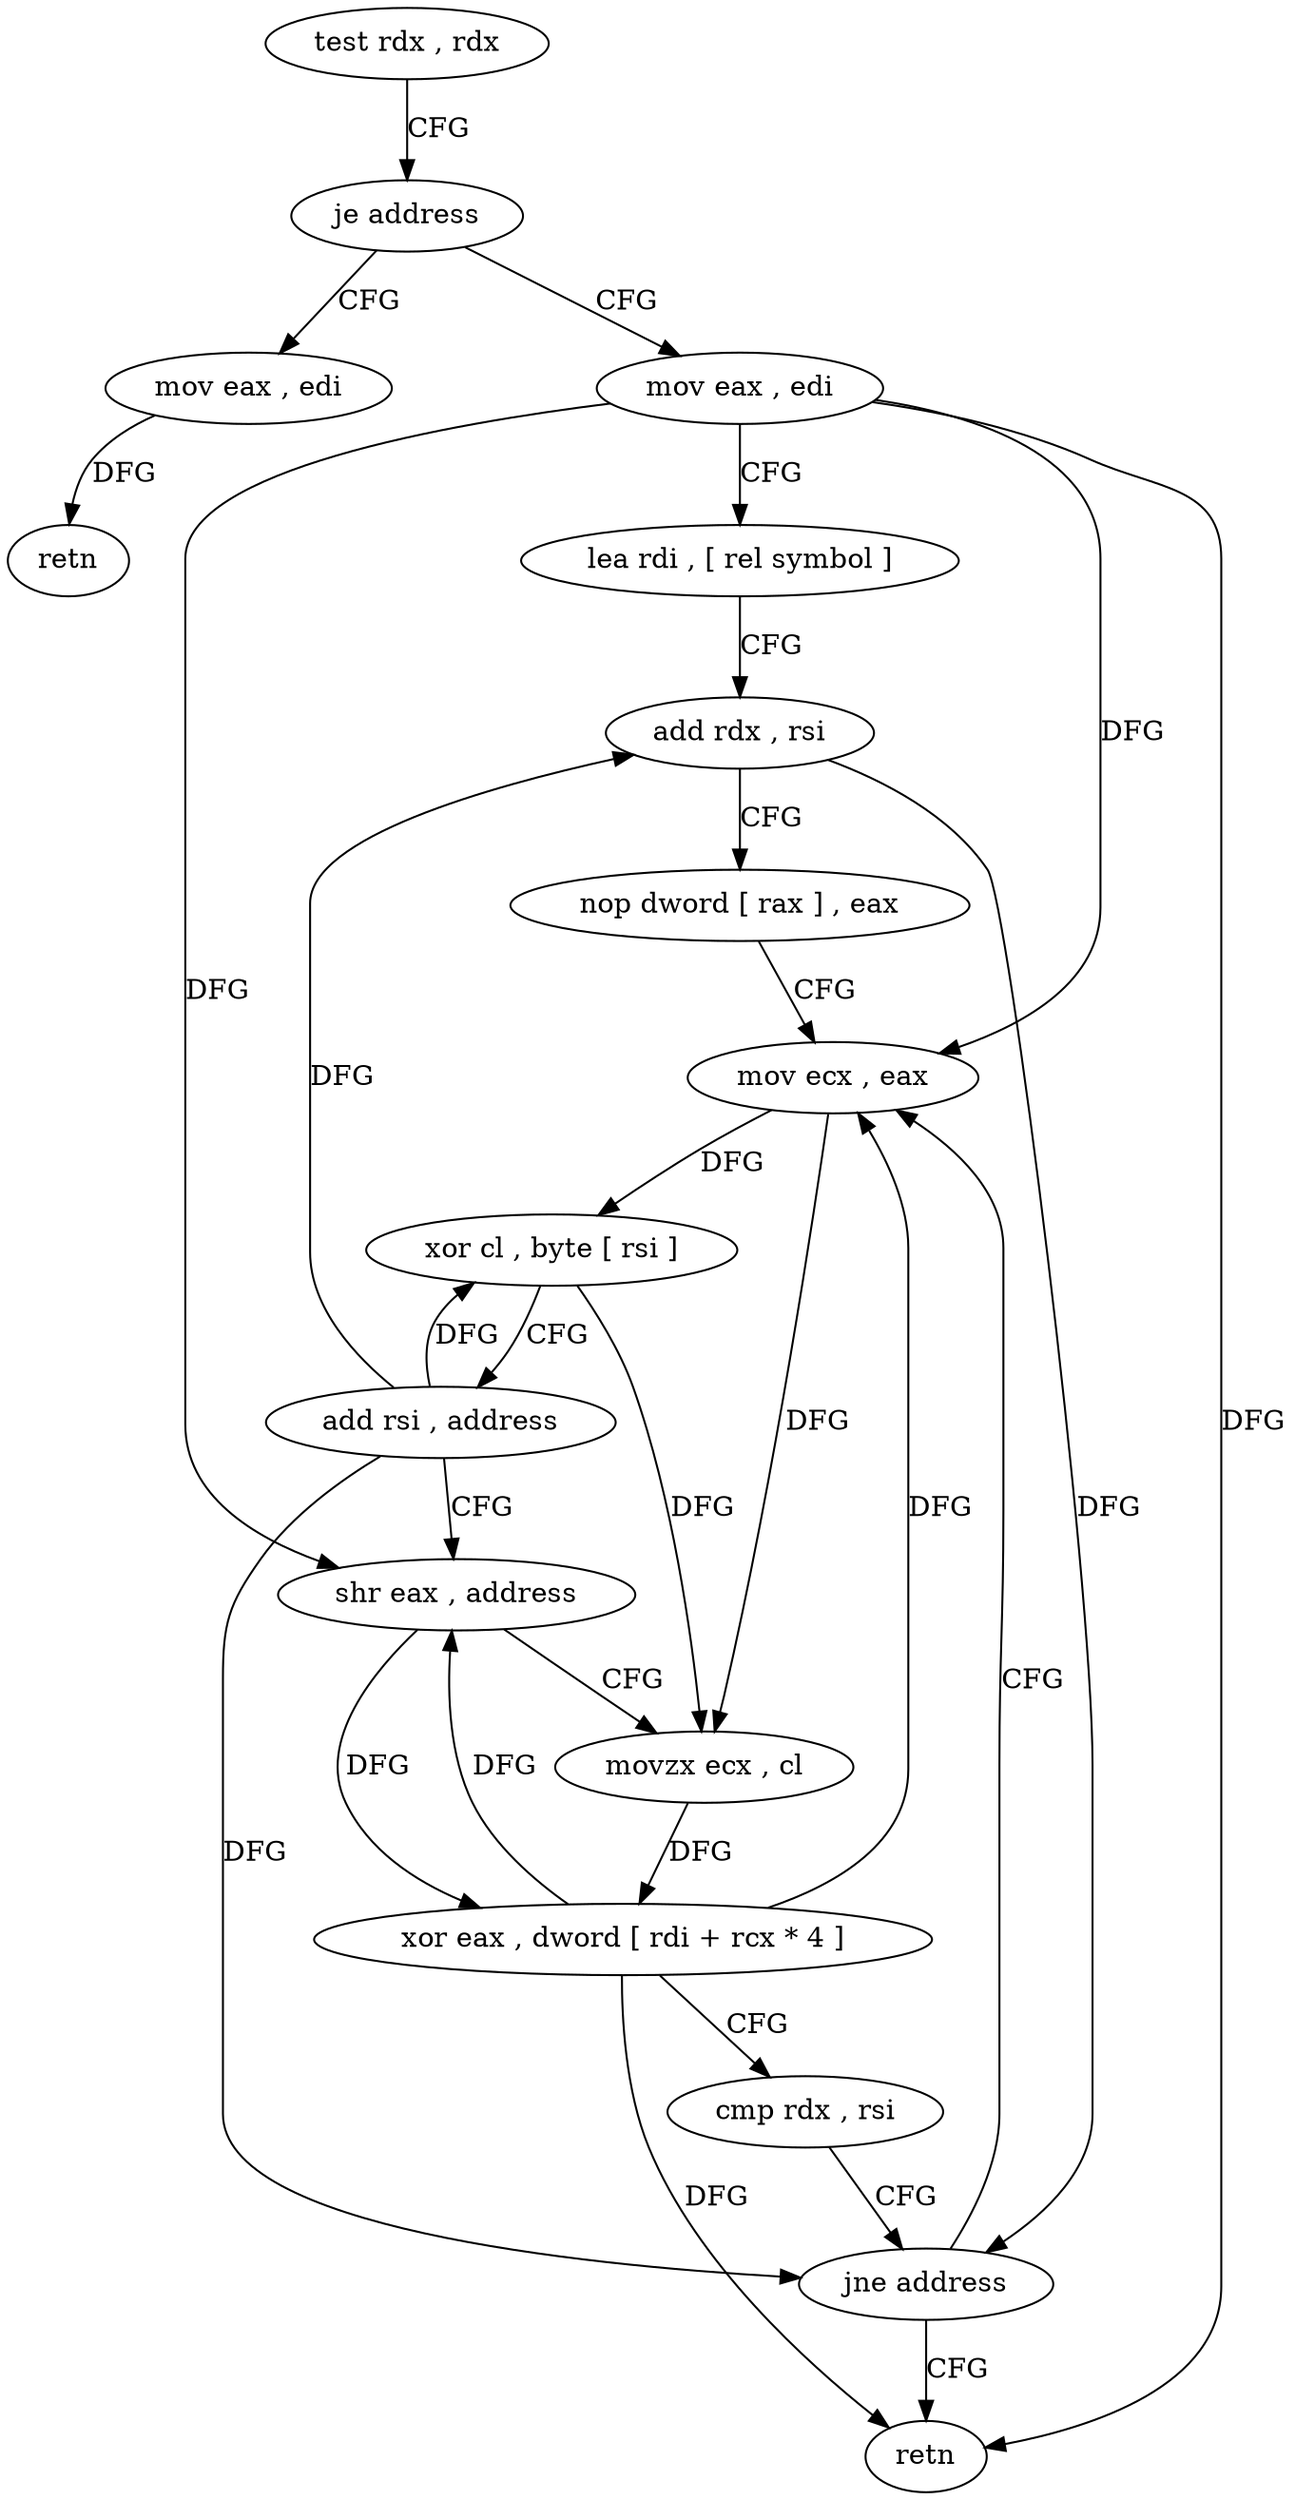digraph "func" {
"166752" [label = "test rdx , rdx" ]
"166755" [label = "je address" ]
"166800" [label = "mov eax , edi" ]
"166757" [label = "mov eax , edi" ]
"166802" [label = "retn" ]
"166759" [label = "lea rdi , [ rel symbol ]" ]
"166766" [label = "add rdx , rsi" ]
"166769" [label = "nop dword [ rax ] , eax" ]
"166776" [label = "mov ecx , eax" ]
"166778" [label = "xor cl , byte [ rsi ]" ]
"166780" [label = "add rsi , address" ]
"166784" [label = "shr eax , address" ]
"166787" [label = "movzx ecx , cl" ]
"166790" [label = "xor eax , dword [ rdi + rcx * 4 ]" ]
"166793" [label = "cmp rdx , rsi" ]
"166796" [label = "jne address" ]
"166798" [label = "retn" ]
"166752" -> "166755" [ label = "CFG" ]
"166755" -> "166800" [ label = "CFG" ]
"166755" -> "166757" [ label = "CFG" ]
"166800" -> "166802" [ label = "DFG" ]
"166757" -> "166759" [ label = "CFG" ]
"166757" -> "166776" [ label = "DFG" ]
"166757" -> "166784" [ label = "DFG" ]
"166757" -> "166798" [ label = "DFG" ]
"166759" -> "166766" [ label = "CFG" ]
"166766" -> "166769" [ label = "CFG" ]
"166766" -> "166796" [ label = "DFG" ]
"166769" -> "166776" [ label = "CFG" ]
"166776" -> "166778" [ label = "DFG" ]
"166776" -> "166787" [ label = "DFG" ]
"166778" -> "166780" [ label = "CFG" ]
"166778" -> "166787" [ label = "DFG" ]
"166780" -> "166784" [ label = "CFG" ]
"166780" -> "166766" [ label = "DFG" ]
"166780" -> "166778" [ label = "DFG" ]
"166780" -> "166796" [ label = "DFG" ]
"166784" -> "166787" [ label = "CFG" ]
"166784" -> "166790" [ label = "DFG" ]
"166787" -> "166790" [ label = "DFG" ]
"166790" -> "166793" [ label = "CFG" ]
"166790" -> "166776" [ label = "DFG" ]
"166790" -> "166784" [ label = "DFG" ]
"166790" -> "166798" [ label = "DFG" ]
"166793" -> "166796" [ label = "CFG" ]
"166796" -> "166776" [ label = "CFG" ]
"166796" -> "166798" [ label = "CFG" ]
}
